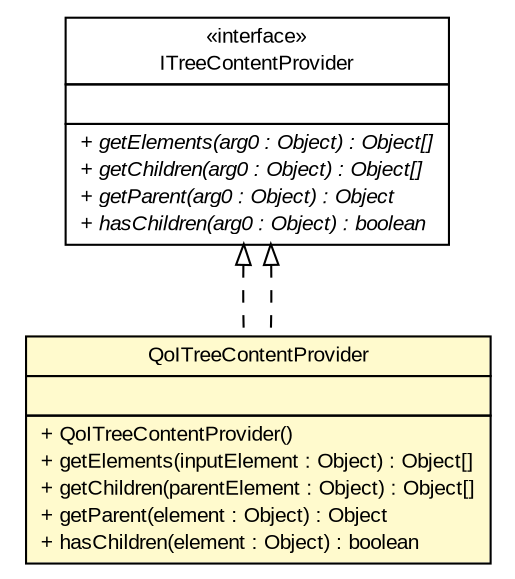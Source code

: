#!/usr/local/bin/dot
#
# Class diagram 
# Generated by UMLGraph version R5_6-24-gf6e263 (http://www.umlgraph.org/)
#

digraph G {
	edge [fontname="arial",fontsize=10,labelfontname="arial",labelfontsize=10];
	node [fontname="arial",fontsize=10,shape=plaintext];
	nodesep=0.25;
	ranksep=0.5;
	// gov.sandia.cf.parts.ui.pirt.editors.QoITreeContentProvider
	c371428 [label=<<table title="gov.sandia.cf.parts.ui.pirt.editors.QoITreeContentProvider" border="0" cellborder="1" cellspacing="0" cellpadding="2" port="p" bgcolor="lemonChiffon" href="./QoITreeContentProvider.html">
		<tr><td><table border="0" cellspacing="0" cellpadding="1">
<tr><td align="center" balign="center"> QoITreeContentProvider </td></tr>
		</table></td></tr>
		<tr><td><table border="0" cellspacing="0" cellpadding="1">
<tr><td align="left" balign="left">  </td></tr>
		</table></td></tr>
		<tr><td><table border="0" cellspacing="0" cellpadding="1">
<tr><td align="left" balign="left"> + QoITreeContentProvider() </td></tr>
<tr><td align="left" balign="left"> + getElements(inputElement : Object) : Object[] </td></tr>
<tr><td align="left" balign="left"> + getChildren(parentElement : Object) : Object[] </td></tr>
<tr><td align="left" balign="left"> + getParent(element : Object) : Object </td></tr>
<tr><td align="left" balign="left"> + hasChildren(element : Object) : boolean </td></tr>
		</table></td></tr>
		</table>>, URL="./QoITreeContentProvider.html", fontname="arial", fontcolor="black", fontsize=10.0];
	//gov.sandia.cf.parts.ui.pirt.editors.QoITreeContentProvider implements org.eclipse.jface.viewers.ITreeContentProvider
	c371549:p -> c371428:p [dir=back,arrowtail=empty,style=dashed];
	//gov.sandia.cf.parts.ui.pirt.editors.QoITreeContentProvider implements org.eclipse.jface.viewers.ITreeContentProvider
	c371549:p -> c371428:p [dir=back,arrowtail=empty,style=dashed];
	// org.eclipse.jface.viewers.ITreeContentProvider
	c371549 [label=<<table title="org.eclipse.jface.viewers.ITreeContentProvider" border="0" cellborder="1" cellspacing="0" cellpadding="2" port="p" href="http://java.sun.com/j2se/1.4.2/docs/api/org/eclipse/jface/viewers/ITreeContentProvider.html">
		<tr><td><table border="0" cellspacing="0" cellpadding="1">
<tr><td align="center" balign="center"> &#171;interface&#187; </td></tr>
<tr><td align="center" balign="center"> ITreeContentProvider </td></tr>
		</table></td></tr>
		<tr><td><table border="0" cellspacing="0" cellpadding="1">
<tr><td align="left" balign="left">  </td></tr>
		</table></td></tr>
		<tr><td><table border="0" cellspacing="0" cellpadding="1">
<tr><td align="left" balign="left"><font face="arial italic" point-size="10.0"> + getElements(arg0 : Object) : Object[] </font></td></tr>
<tr><td align="left" balign="left"><font face="arial italic" point-size="10.0"> + getChildren(arg0 : Object) : Object[] </font></td></tr>
<tr><td align="left" balign="left"><font face="arial italic" point-size="10.0"> + getParent(arg0 : Object) : Object </font></td></tr>
<tr><td align="left" balign="left"><font face="arial italic" point-size="10.0"> + hasChildren(arg0 : Object) : boolean </font></td></tr>
		</table></td></tr>
		</table>>, URL="http://java.sun.com/j2se/1.4.2/docs/api/org/eclipse/jface/viewers/ITreeContentProvider.html", fontname="arial", fontcolor="black", fontsize=10.0];
}

